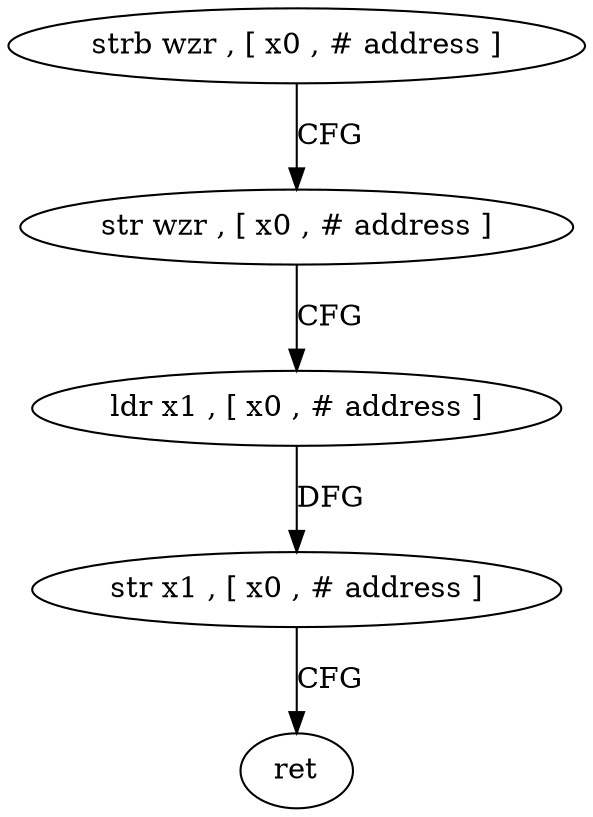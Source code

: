 digraph "func" {
"104420" [label = "strb wzr , [ x0 , # address ]" ]
"104424" [label = "str wzr , [ x0 , # address ]" ]
"104428" [label = "ldr x1 , [ x0 , # address ]" ]
"104432" [label = "str x1 , [ x0 , # address ]" ]
"104436" [label = "ret" ]
"104420" -> "104424" [ label = "CFG" ]
"104424" -> "104428" [ label = "CFG" ]
"104428" -> "104432" [ label = "DFG" ]
"104432" -> "104436" [ label = "CFG" ]
}
